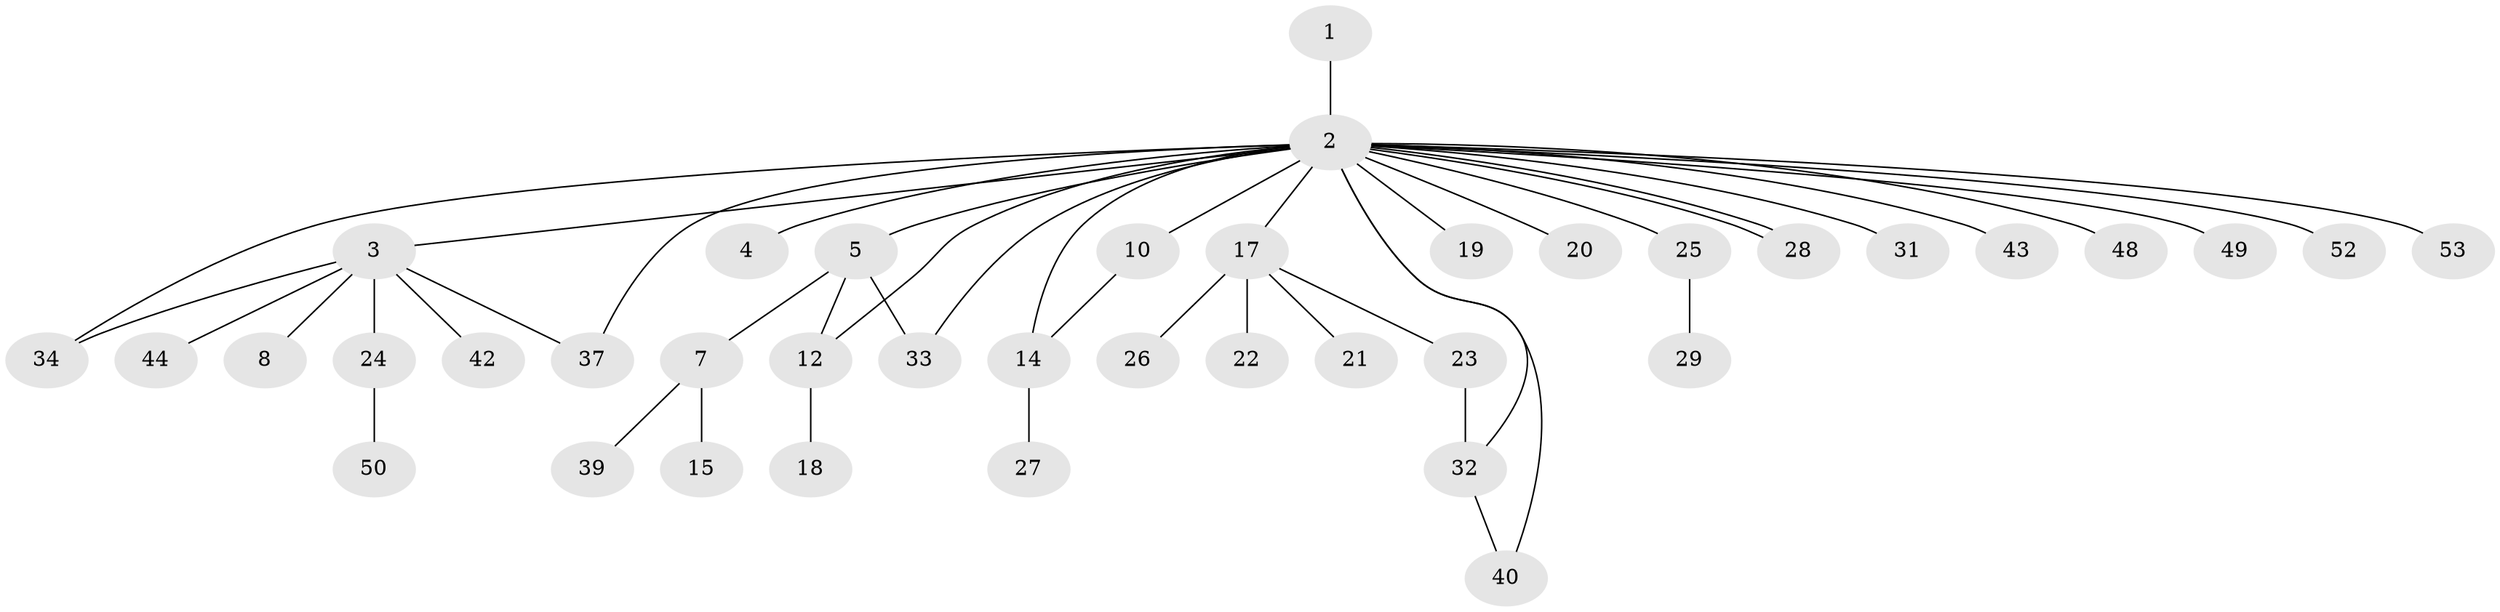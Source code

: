 // original degree distribution, {1: 0.5471698113207547, 26: 0.018867924528301886, 7: 0.018867924528301886, 2: 0.18867924528301888, 5: 0.018867924528301886, 3: 0.16981132075471697, 4: 0.018867924528301886, 6: 0.018867924528301886}
// Generated by graph-tools (version 1.1) at 2025/41/03/06/25 10:41:49]
// undirected, 39 vertices, 46 edges
graph export_dot {
graph [start="1"]
  node [color=gray90,style=filled];
  1;
  2 [super="+35"];
  3 [super="+6"];
  4 [super="+45"];
  5 [super="+11"];
  7 [super="+9"];
  8 [super="+51"];
  10;
  12 [super="+13"];
  14 [super="+16"];
  15;
  17 [super="+30"];
  18;
  19;
  20;
  21;
  22;
  23 [super="+38"];
  24 [super="+36"];
  25;
  26;
  27;
  28;
  29;
  31;
  32;
  33 [super="+47"];
  34;
  37 [super="+46"];
  39;
  40 [super="+41"];
  42;
  43;
  44;
  48;
  49;
  50;
  52;
  53;
  1 -- 2;
  2 -- 3;
  2 -- 4;
  2 -- 5;
  2 -- 10 [weight=2];
  2 -- 12;
  2 -- 14;
  2 -- 17;
  2 -- 19;
  2 -- 20;
  2 -- 25;
  2 -- 28;
  2 -- 28;
  2 -- 31;
  2 -- 32;
  2 -- 33;
  2 -- 34;
  2 -- 37 [weight=2];
  2 -- 40;
  2 -- 43;
  2 -- 48;
  2 -- 49;
  2 -- 52;
  2 -- 53;
  3 -- 24;
  3 -- 34;
  3 -- 42;
  3 -- 44;
  3 -- 8;
  3 -- 37;
  5 -- 7;
  5 -- 12;
  5 -- 33;
  7 -- 15;
  7 -- 39;
  10 -- 14;
  12 -- 18;
  14 -- 27;
  17 -- 21;
  17 -- 22;
  17 -- 23;
  17 -- 26;
  23 -- 32;
  24 -- 50;
  25 -- 29;
  32 -- 40;
}
